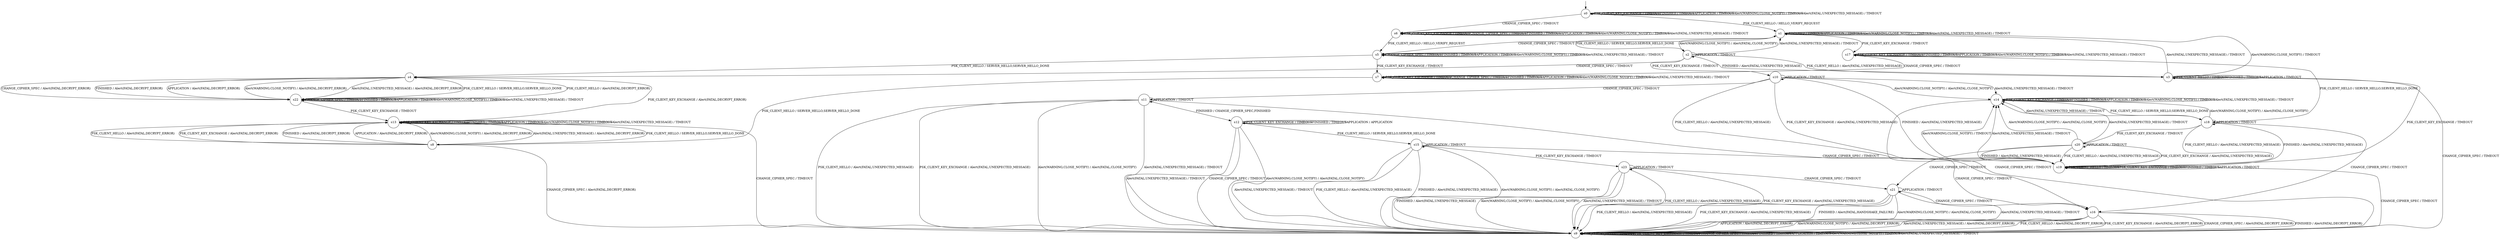 digraph g {

	s0 [shape="circle" label="s0"];
	s1 [shape="circle" label="s1"];
	s2 [shape="circle" label="s2"];
	s3 [shape="circle" label="s3"];
	s4 [shape="circle" label="s4"];
	s5 [shape="circle" label="s5"];
	s6 [shape="circle" label="s6"];
	s7 [shape="circle" label="s7"];
	s8 [shape="circle" label="s8"];
	s9 [shape="circle" label="s9"];
	s10 [shape="circle" label="s10"];
	s11 [shape="circle" label="s11"];
	s12 [shape="circle" label="s12"];
	s13 [shape="circle" label="s13"];
	s14 [shape="circle" label="s14"];
	s15 [shape="circle" label="s15"];
	s16 [shape="circle" label="s16"];
	s17 [shape="circle" label="s17"];
	s18 [shape="circle" label="s18"];
	s19 [shape="circle" label="s19"];
	s20 [shape="circle" label="s20"];
	s21 [shape="circle" label="s21"];
	s22 [shape="circle" label="s22"];
	s23 [shape="circle" label="s23"];
	s0 -> s1 [label="PSK_CLIENT_HELLO / HELLO_VERIFY_REQUEST"];
	s0 -> s0 [label="PSK_CLIENT_KEY_EXCHANGE / TIMEOUT"];
	s0 -> s6 [label="CHANGE_CIPHER_SPEC / TIMEOUT"];
	s0 -> s0 [label="FINISHED / TIMEOUT"];
	s0 -> s0 [label="APPLICATION / TIMEOUT"];
	s0 -> s0 [label="Alert(WARNING,CLOSE_NOTIFY) / TIMEOUT"];
	s0 -> s0 [label="Alert(FATAL,UNEXPECTED_MESSAGE) / TIMEOUT"];
	s1 -> s2 [label="PSK_CLIENT_HELLO / SERVER_HELLO,SERVER_HELLO_DONE"];
	s1 -> s17 [label="PSK_CLIENT_KEY_EXCHANGE / TIMEOUT"];
	s1 -> s5 [label="CHANGE_CIPHER_SPEC / TIMEOUT"];
	s1 -> s1 [label="FINISHED / TIMEOUT"];
	s1 -> s1 [label="APPLICATION / TIMEOUT"];
	s1 -> s1 [label="Alert(WARNING,CLOSE_NOTIFY) / TIMEOUT"];
	s1 -> s1 [label="Alert(FATAL,UNEXPECTED_MESSAGE) / TIMEOUT"];
	s2 -> s3 [label="PSK_CLIENT_HELLO / Alert(FATAL,UNEXPECTED_MESSAGE)"];
	s2 -> s10 [label="PSK_CLIENT_KEY_EXCHANGE / TIMEOUT"];
	s2 -> s4 [label="CHANGE_CIPHER_SPEC / TIMEOUT"];
	s2 -> s3 [label="FINISHED / Alert(FATAL,UNEXPECTED_MESSAGE)"];
	s2 -> s2 [label="APPLICATION / TIMEOUT"];
	s2 -> s1 [label="Alert(WARNING,CLOSE_NOTIFY) / Alert(FATAL,CLOSE_NOTIFY)"];
	s2 -> s1 [label="Alert(FATAL,UNEXPECTED_MESSAGE) / TIMEOUT"];
	s3 -> s3 [label="PSK_CLIENT_HELLO / TIMEOUT"];
	s3 -> s19 [label="PSK_CLIENT_KEY_EXCHANGE / TIMEOUT"];
	s3 -> s9 [label="CHANGE_CIPHER_SPEC / TIMEOUT"];
	s3 -> s3 [label="FINISHED / TIMEOUT"];
	s3 -> s3 [label="APPLICATION / TIMEOUT"];
	s3 -> s1 [label="Alert(WARNING,CLOSE_NOTIFY) / TIMEOUT"];
	s3 -> s1 [label="Alert(FATAL,UNEXPECTED_MESSAGE) / TIMEOUT"];
	s4 -> s22 [label="PSK_CLIENT_HELLO / Alert(FATAL,DECRYPT_ERROR)"];
	s4 -> s13 [label="PSK_CLIENT_KEY_EXCHANGE / Alert(FATAL,DECRYPT_ERROR)"];
	s4 -> s22 [label="CHANGE_CIPHER_SPEC / Alert(FATAL,DECRYPT_ERROR)"];
	s4 -> s22 [label="FINISHED / Alert(FATAL,DECRYPT_ERROR)"];
	s4 -> s22 [label="APPLICATION / Alert(FATAL,DECRYPT_ERROR)"];
	s4 -> s22 [label="Alert(WARNING,CLOSE_NOTIFY) / Alert(FATAL,DECRYPT_ERROR)"];
	s4 -> s22 [label="Alert(FATAL,UNEXPECTED_MESSAGE) / Alert(FATAL,DECRYPT_ERROR)"];
	s5 -> s4 [label="PSK_CLIENT_HELLO / SERVER_HELLO,SERVER_HELLO_DONE"];
	s5 -> s7 [label="PSK_CLIENT_KEY_EXCHANGE / TIMEOUT"];
	s5 -> s5 [label="CHANGE_CIPHER_SPEC / TIMEOUT"];
	s5 -> s5 [label="FINISHED / TIMEOUT"];
	s5 -> s5 [label="APPLICATION / TIMEOUT"];
	s5 -> s5 [label="Alert(WARNING,CLOSE_NOTIFY) / TIMEOUT"];
	s5 -> s5 [label="Alert(FATAL,UNEXPECTED_MESSAGE) / TIMEOUT"];
	s6 -> s5 [label="PSK_CLIENT_HELLO / HELLO_VERIFY_REQUEST"];
	s6 -> s6 [label="PSK_CLIENT_KEY_EXCHANGE / TIMEOUT"];
	s6 -> s6 [label="CHANGE_CIPHER_SPEC / TIMEOUT"];
	s6 -> s6 [label="FINISHED / TIMEOUT"];
	s6 -> s6 [label="APPLICATION / TIMEOUT"];
	s6 -> s6 [label="Alert(WARNING,CLOSE_NOTIFY) / TIMEOUT"];
	s6 -> s6 [label="Alert(FATAL,UNEXPECTED_MESSAGE) / TIMEOUT"];
	s7 -> s8 [label="PSK_CLIENT_HELLO / SERVER_HELLO,SERVER_HELLO_DONE"];
	s7 -> s7 [label="PSK_CLIENT_KEY_EXCHANGE / TIMEOUT"];
	s7 -> s7 [label="CHANGE_CIPHER_SPEC / TIMEOUT"];
	s7 -> s7 [label="FINISHED / TIMEOUT"];
	s7 -> s7 [label="APPLICATION / TIMEOUT"];
	s7 -> s7 [label="Alert(WARNING,CLOSE_NOTIFY) / TIMEOUT"];
	s7 -> s7 [label="Alert(FATAL,UNEXPECTED_MESSAGE) / TIMEOUT"];
	s8 -> s13 [label="PSK_CLIENT_HELLO / Alert(FATAL,DECRYPT_ERROR)"];
	s8 -> s13 [label="PSK_CLIENT_KEY_EXCHANGE / Alert(FATAL,DECRYPT_ERROR)"];
	s8 -> s9 [label="CHANGE_CIPHER_SPEC / Alert(FATAL,DECRYPT_ERROR)"];
	s8 -> s13 [label="FINISHED / Alert(FATAL,DECRYPT_ERROR)"];
	s8 -> s13 [label="APPLICATION / Alert(FATAL,DECRYPT_ERROR)"];
	s8 -> s13 [label="Alert(WARNING,CLOSE_NOTIFY) / Alert(FATAL,DECRYPT_ERROR)"];
	s8 -> s13 [label="Alert(FATAL,UNEXPECTED_MESSAGE) / Alert(FATAL,DECRYPT_ERROR)"];
	s9 -> s9 [label="PSK_CLIENT_HELLO / TIMEOUT"];
	s9 -> s9 [label="PSK_CLIENT_KEY_EXCHANGE / TIMEOUT"];
	s9 -> s9 [label="CHANGE_CIPHER_SPEC / TIMEOUT"];
	s9 -> s9 [label="FINISHED / TIMEOUT"];
	s9 -> s9 [label="APPLICATION / TIMEOUT"];
	s9 -> s9 [label="Alert(WARNING,CLOSE_NOTIFY) / TIMEOUT"];
	s9 -> s9 [label="Alert(FATAL,UNEXPECTED_MESSAGE) / TIMEOUT"];
	s10 -> s19 [label="PSK_CLIENT_HELLO / Alert(FATAL,UNEXPECTED_MESSAGE)"];
	s10 -> s19 [label="PSK_CLIENT_KEY_EXCHANGE / Alert(FATAL,UNEXPECTED_MESSAGE)"];
	s10 -> s11 [label="CHANGE_CIPHER_SPEC / TIMEOUT"];
	s10 -> s19 [label="FINISHED / Alert(FATAL,UNEXPECTED_MESSAGE)"];
	s10 -> s10 [label="APPLICATION / TIMEOUT"];
	s10 -> s14 [label="Alert(WARNING,CLOSE_NOTIFY) / Alert(FATAL,CLOSE_NOTIFY)"];
	s10 -> s14 [label="Alert(FATAL,UNEXPECTED_MESSAGE) / TIMEOUT"];
	s11 -> s9 [label="PSK_CLIENT_HELLO / Alert(FATAL,UNEXPECTED_MESSAGE)"];
	s11 -> s9 [label="PSK_CLIENT_KEY_EXCHANGE / Alert(FATAL,UNEXPECTED_MESSAGE)"];
	s11 -> s16 [label="CHANGE_CIPHER_SPEC / TIMEOUT"];
	s11 -> s12 [label="FINISHED / CHANGE_CIPHER_SPEC,FINISHED"];
	s11 -> s11 [label="APPLICATION / TIMEOUT"];
	s11 -> s9 [label="Alert(WARNING,CLOSE_NOTIFY) / Alert(FATAL,CLOSE_NOTIFY)"];
	s11 -> s9 [label="Alert(FATAL,UNEXPECTED_MESSAGE) / TIMEOUT"];
	s12 -> s15 [label="PSK_CLIENT_HELLO / SERVER_HELLO,SERVER_HELLO_DONE"];
	s12 -> s12 [label="PSK_CLIENT_KEY_EXCHANGE / TIMEOUT"];
	s12 -> s9 [label="CHANGE_CIPHER_SPEC / TIMEOUT"];
	s12 -> s12 [label="FINISHED / TIMEOUT"];
	s12 -> s12 [label="APPLICATION / APPLICATION"];
	s12 -> s9 [label="Alert(WARNING,CLOSE_NOTIFY) / Alert(FATAL,CLOSE_NOTIFY)"];
	s12 -> s9 [label="Alert(FATAL,UNEXPECTED_MESSAGE) / TIMEOUT"];
	s13 -> s8 [label="PSK_CLIENT_HELLO / SERVER_HELLO,SERVER_HELLO_DONE"];
	s13 -> s13 [label="PSK_CLIENT_KEY_EXCHANGE / TIMEOUT"];
	s13 -> s9 [label="CHANGE_CIPHER_SPEC / TIMEOUT"];
	s13 -> s13 [label="FINISHED / TIMEOUT"];
	s13 -> s13 [label="APPLICATION / TIMEOUT"];
	s13 -> s13 [label="Alert(WARNING,CLOSE_NOTIFY) / TIMEOUT"];
	s13 -> s13 [label="Alert(FATAL,UNEXPECTED_MESSAGE) / TIMEOUT"];
	s14 -> s18 [label="PSK_CLIENT_HELLO / SERVER_HELLO,SERVER_HELLO_DONE"];
	s14 -> s14 [label="PSK_CLIENT_KEY_EXCHANGE / TIMEOUT"];
	s14 -> s9 [label="CHANGE_CIPHER_SPEC / TIMEOUT"];
	s14 -> s14 [label="FINISHED / TIMEOUT"];
	s14 -> s14 [label="APPLICATION / TIMEOUT"];
	s14 -> s14 [label="Alert(WARNING,CLOSE_NOTIFY) / TIMEOUT"];
	s14 -> s14 [label="Alert(FATAL,UNEXPECTED_MESSAGE) / TIMEOUT"];
	s15 -> s9 [label="PSK_CLIENT_HELLO / Alert(FATAL,UNEXPECTED_MESSAGE)"];
	s15 -> s23 [label="PSK_CLIENT_KEY_EXCHANGE / TIMEOUT"];
	s15 -> s16 [label="CHANGE_CIPHER_SPEC / TIMEOUT"];
	s15 -> s9 [label="FINISHED / Alert(FATAL,UNEXPECTED_MESSAGE)"];
	s15 -> s15 [label="APPLICATION / TIMEOUT"];
	s15 -> s9 [label="Alert(WARNING,CLOSE_NOTIFY) / Alert(FATAL,CLOSE_NOTIFY)"];
	s15 -> s9 [label="Alert(FATAL,UNEXPECTED_MESSAGE) / TIMEOUT"];
	s16 -> s9 [label="PSK_CLIENT_HELLO / Alert(FATAL,DECRYPT_ERROR)"];
	s16 -> s9 [label="PSK_CLIENT_KEY_EXCHANGE / Alert(FATAL,DECRYPT_ERROR)"];
	s16 -> s9 [label="CHANGE_CIPHER_SPEC / Alert(FATAL,DECRYPT_ERROR)"];
	s16 -> s9 [label="FINISHED / Alert(FATAL,DECRYPT_ERROR)"];
	s16 -> s9 [label="APPLICATION / Alert(FATAL,DECRYPT_ERROR)"];
	s16 -> s9 [label="Alert(WARNING,CLOSE_NOTIFY) / Alert(FATAL,DECRYPT_ERROR)"];
	s16 -> s9 [label="Alert(FATAL,UNEXPECTED_MESSAGE) / Alert(FATAL,DECRYPT_ERROR)"];
	s17 -> s18 [label="PSK_CLIENT_HELLO / SERVER_HELLO,SERVER_HELLO_DONE"];
	s17 -> s17 [label="PSK_CLIENT_KEY_EXCHANGE / TIMEOUT"];
	s17 -> s7 [label="CHANGE_CIPHER_SPEC / TIMEOUT"];
	s17 -> s17 [label="FINISHED / TIMEOUT"];
	s17 -> s17 [label="APPLICATION / TIMEOUT"];
	s17 -> s17 [label="Alert(WARNING,CLOSE_NOTIFY) / TIMEOUT"];
	s17 -> s17 [label="Alert(FATAL,UNEXPECTED_MESSAGE) / TIMEOUT"];
	s18 -> s19 [label="PSK_CLIENT_HELLO / Alert(FATAL,UNEXPECTED_MESSAGE)"];
	s18 -> s20 [label="PSK_CLIENT_KEY_EXCHANGE / TIMEOUT"];
	s18 -> s16 [label="CHANGE_CIPHER_SPEC / TIMEOUT"];
	s18 -> s19 [label="FINISHED / Alert(FATAL,UNEXPECTED_MESSAGE)"];
	s18 -> s18 [label="APPLICATION / TIMEOUT"];
	s18 -> s14 [label="Alert(WARNING,CLOSE_NOTIFY) / Alert(FATAL,CLOSE_NOTIFY)"];
	s18 -> s14 [label="Alert(FATAL,UNEXPECTED_MESSAGE) / TIMEOUT"];
	s19 -> s19 [label="PSK_CLIENT_HELLO / TIMEOUT"];
	s19 -> s19 [label="PSK_CLIENT_KEY_EXCHANGE / TIMEOUT"];
	s19 -> s9 [label="CHANGE_CIPHER_SPEC / TIMEOUT"];
	s19 -> s19 [label="FINISHED / TIMEOUT"];
	s19 -> s19 [label="APPLICATION / TIMEOUT"];
	s19 -> s14 [label="Alert(WARNING,CLOSE_NOTIFY) / TIMEOUT"];
	s19 -> s14 [label="Alert(FATAL,UNEXPECTED_MESSAGE) / TIMEOUT"];
	s20 -> s19 [label="PSK_CLIENT_HELLO / Alert(FATAL,UNEXPECTED_MESSAGE)"];
	s20 -> s19 [label="PSK_CLIENT_KEY_EXCHANGE / Alert(FATAL,UNEXPECTED_MESSAGE)"];
	s20 -> s21 [label="CHANGE_CIPHER_SPEC / TIMEOUT"];
	s20 -> s19 [label="FINISHED / Alert(FATAL,UNEXPECTED_MESSAGE)"];
	s20 -> s20 [label="APPLICATION / TIMEOUT"];
	s20 -> s14 [label="Alert(WARNING,CLOSE_NOTIFY) / Alert(FATAL,CLOSE_NOTIFY)"];
	s20 -> s14 [label="Alert(FATAL,UNEXPECTED_MESSAGE) / TIMEOUT"];
	s21 -> s9 [label="PSK_CLIENT_HELLO / Alert(FATAL,UNEXPECTED_MESSAGE)"];
	s21 -> s9 [label="PSK_CLIENT_KEY_EXCHANGE / Alert(FATAL,UNEXPECTED_MESSAGE)"];
	s21 -> s16 [label="CHANGE_CIPHER_SPEC / TIMEOUT"];
	s21 -> s9 [label="FINISHED / Alert(FATAL,HANDSHAKE_FAILURE)"];
	s21 -> s21 [label="APPLICATION / TIMEOUT"];
	s21 -> s9 [label="Alert(WARNING,CLOSE_NOTIFY) / Alert(FATAL,CLOSE_NOTIFY)"];
	s21 -> s9 [label="Alert(FATAL,UNEXPECTED_MESSAGE) / TIMEOUT"];
	s22 -> s4 [label="PSK_CLIENT_HELLO / SERVER_HELLO,SERVER_HELLO_DONE"];
	s22 -> s13 [label="PSK_CLIENT_KEY_EXCHANGE / TIMEOUT"];
	s22 -> s22 [label="CHANGE_CIPHER_SPEC / TIMEOUT"];
	s22 -> s22 [label="FINISHED / TIMEOUT"];
	s22 -> s22 [label="APPLICATION / TIMEOUT"];
	s22 -> s22 [label="Alert(WARNING,CLOSE_NOTIFY) / TIMEOUT"];
	s22 -> s22 [label="Alert(FATAL,UNEXPECTED_MESSAGE) / TIMEOUT"];
	s23 -> s9 [label="PSK_CLIENT_HELLO / Alert(FATAL,UNEXPECTED_MESSAGE)"];
	s23 -> s9 [label="PSK_CLIENT_KEY_EXCHANGE / Alert(FATAL,UNEXPECTED_MESSAGE)"];
	s23 -> s21 [label="CHANGE_CIPHER_SPEC / TIMEOUT"];
	s23 -> s9 [label="FINISHED / Alert(FATAL,UNEXPECTED_MESSAGE)"];
	s23 -> s23 [label="APPLICATION / TIMEOUT"];
	s23 -> s9 [label="Alert(WARNING,CLOSE_NOTIFY) / Alert(FATAL,CLOSE_NOTIFY)"];
	s23 -> s9 [label="Alert(FATAL,UNEXPECTED_MESSAGE) / TIMEOUT"];

__start0 [label="" shape="none" width="0" height="0"];
__start0 -> s0;

}
